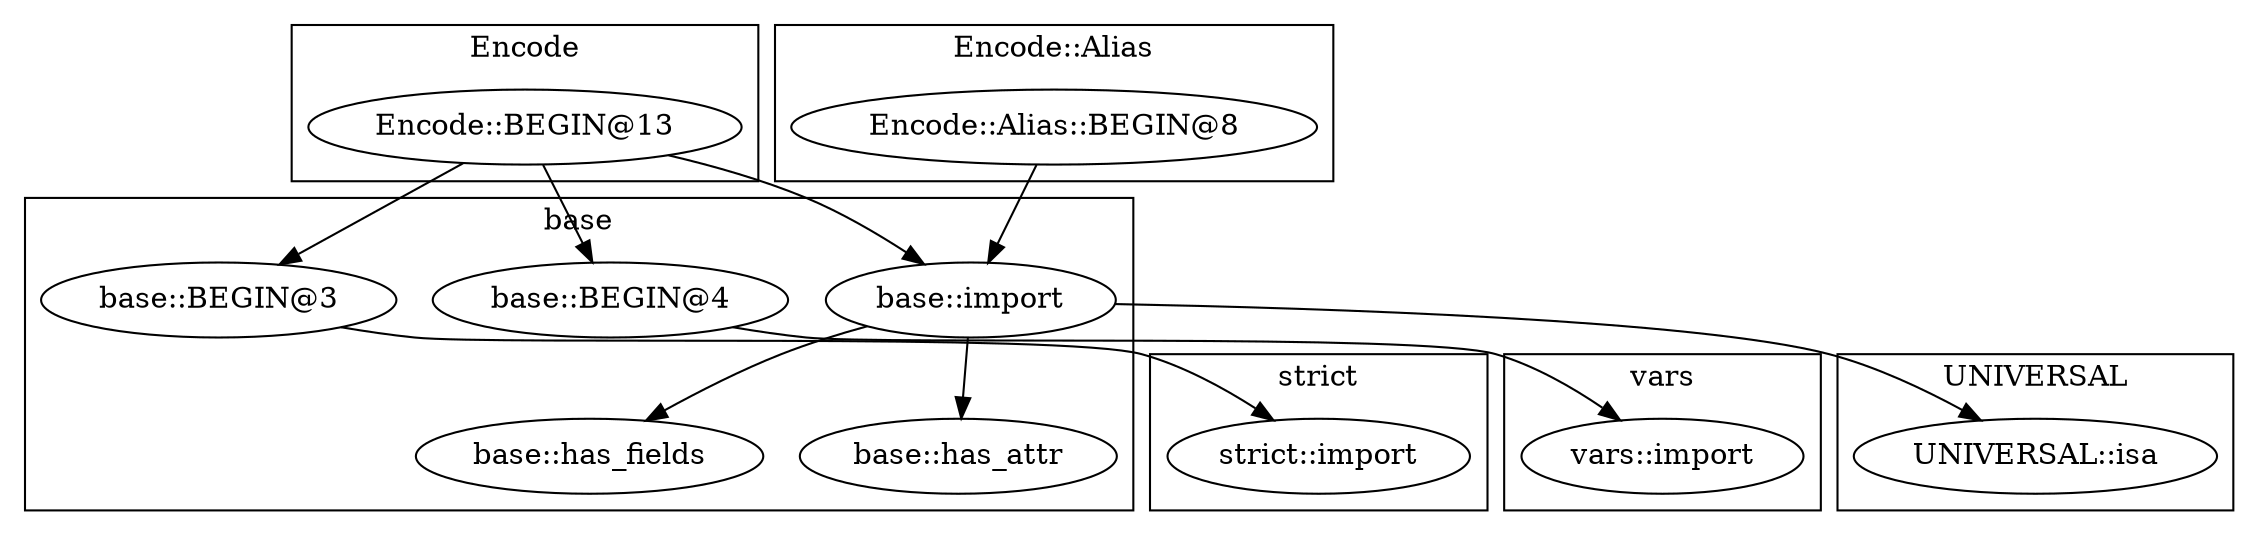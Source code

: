 digraph {
graph [overlap=false]
subgraph cluster_Encode {
	label="Encode";
	"Encode::BEGIN@13";
}
subgraph cluster_base {
	label="base";
	"base::BEGIN@3";
	"base::BEGIN@4";
	"base::has_fields";
	"base::has_attr";
	"base::import";
}
subgraph cluster_vars {
	label="vars";
	"vars::import";
}
subgraph cluster_strict {
	label="strict";
	"strict::import";
}
subgraph cluster_UNIVERSAL {
	label="UNIVERSAL";
	"UNIVERSAL::isa";
}
subgraph cluster_Encode_Alias {
	label="Encode::Alias";
	"Encode::Alias::BEGIN@8";
}
"Encode::BEGIN@13" -> "base::BEGIN@3";
"Encode::BEGIN@13" -> "base::BEGIN@4";
"Encode::BEGIN@13" -> "base::import";
"Encode::Alias::BEGIN@8" -> "base::import";
"base::import" -> "UNIVERSAL::isa";
"base::import" -> "base::has_fields";
"base::BEGIN@4" -> "vars::import";
"base::import" -> "base::has_attr";
"base::BEGIN@3" -> "strict::import";
}
